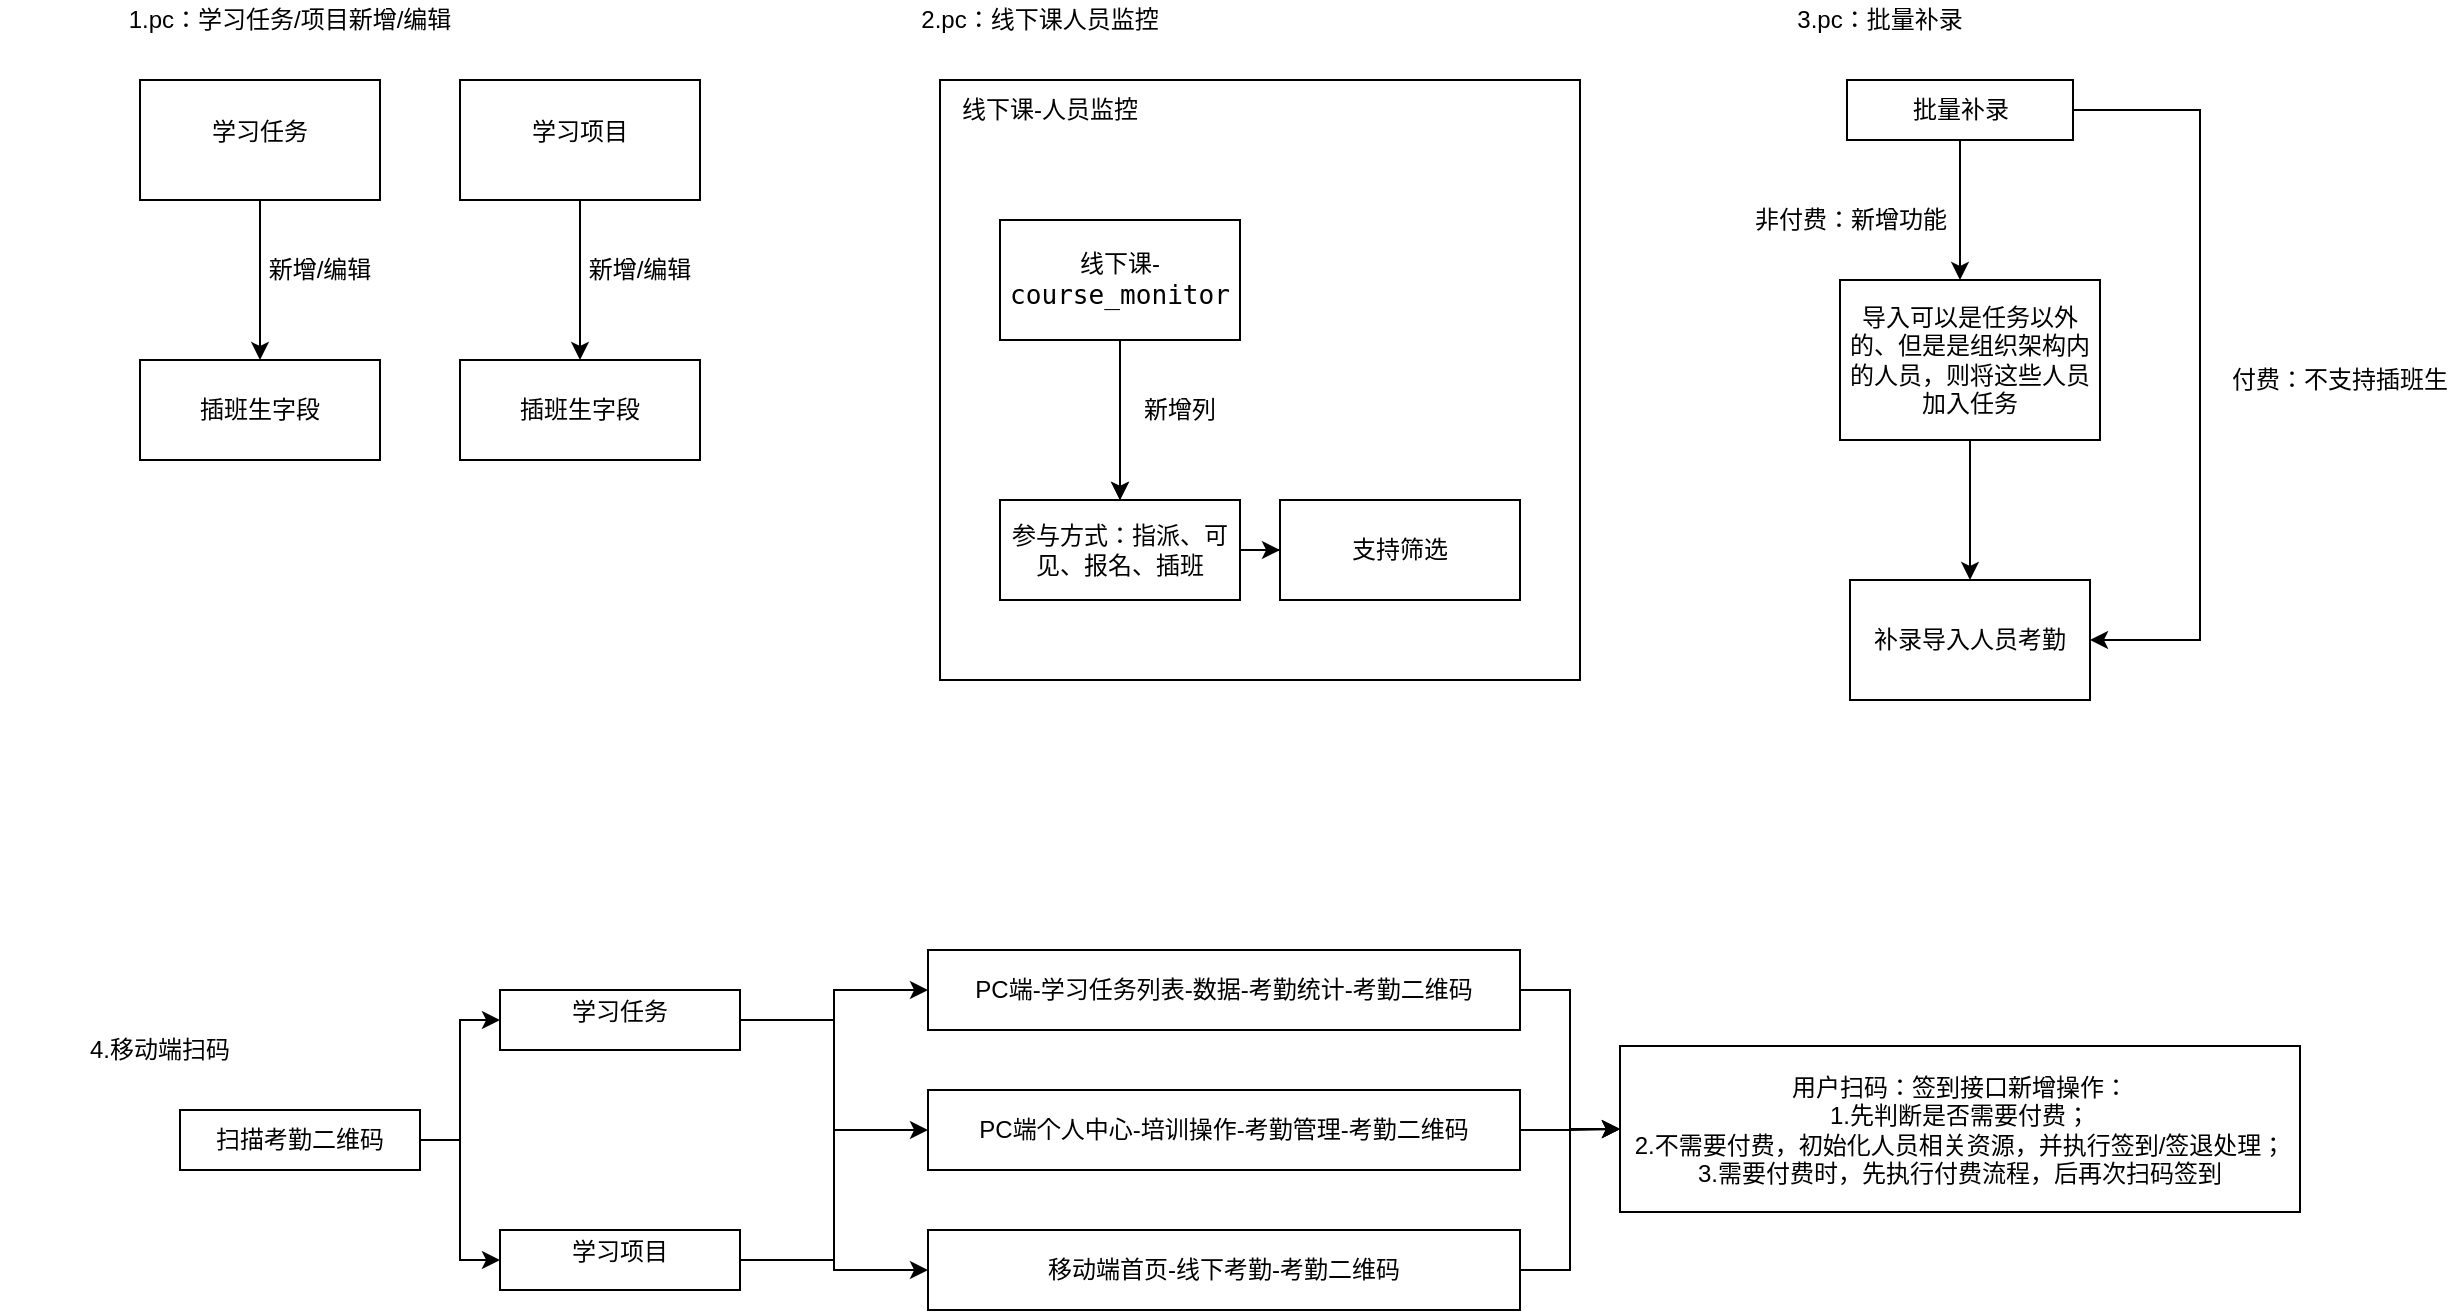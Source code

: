 <mxfile version="15.7.0" type="github">
  <diagram id="QQz61ZircIYbnm9vTsVw" name="第 1 页">
    <mxGraphModel dx="2489" dy="762" grid="1" gridSize="10" guides="1" tooltips="1" connect="1" arrows="1" fold="1" page="1" pageScale="1" pageWidth="827" pageHeight="1169" math="0" shadow="0">
      <root>
        <mxCell id="0" />
        <mxCell id="1" parent="0" />
        <mxCell id="unKhJV9gm8ckkjL5pCyX-3" style="edgeStyle=orthogonalEdgeStyle;rounded=0;orthogonalLoop=1;jettySize=auto;html=1;" edge="1" parent="1" source="unKhJV9gm8ckkjL5pCyX-1">
          <mxGeometry relative="1" as="geometry">
            <mxPoint x="-10" y="200" as="targetPoint" />
          </mxGeometry>
        </mxCell>
        <mxCell id="unKhJV9gm8ckkjL5pCyX-1" value="&lt;div class=&quot;lake-content&quot;&gt;&lt;p id=&quot;ud83db1a8&quot; class=&quot;ne-p&quot; style=&quot;margin: 0 ; padding: 0 ; min-height: 24px&quot;&gt;&lt;span class=&quot;ne-text&quot;&gt;学习任务&lt;/span&gt;&lt;/p&gt;&lt;/div&gt;" style="rounded=0;whiteSpace=wrap;html=1;" vertex="1" parent="1">
          <mxGeometry x="-70" y="60" width="120" height="60" as="geometry" />
        </mxCell>
        <mxCell id="unKhJV9gm8ckkjL5pCyX-8" style="edgeStyle=orthogonalEdgeStyle;rounded=0;orthogonalLoop=1;jettySize=auto;html=1;entryX=0.5;entryY=0;entryDx=0;entryDy=0;" edge="1" parent="1" source="unKhJV9gm8ckkjL5pCyX-2" target="unKhJV9gm8ckkjL5pCyX-6">
          <mxGeometry relative="1" as="geometry" />
        </mxCell>
        <mxCell id="unKhJV9gm8ckkjL5pCyX-2" value="&lt;div class=&quot;lake-content&quot;&gt;&lt;p id=&quot;ud83db1a8&quot; class=&quot;ne-p&quot; style=&quot;margin: 0 ; padding: 0 ; min-height: 24px&quot;&gt;&lt;span class=&quot;ne-text&quot;&gt;学习项目&lt;/span&gt;&lt;/p&gt;&lt;/div&gt;" style="rounded=0;whiteSpace=wrap;html=1;" vertex="1" parent="1">
          <mxGeometry x="90" y="60" width="120" height="60" as="geometry" />
        </mxCell>
        <mxCell id="unKhJV9gm8ckkjL5pCyX-4" value="&lt;div class=&quot;lake-content&quot;&gt;&lt;span class=&quot;ne-text&quot;&gt;插班生字段&lt;/span&gt;&lt;/div&gt;" style="rounded=0;whiteSpace=wrap;html=1;" vertex="1" parent="1">
          <mxGeometry x="-70" y="200" width="120" height="50" as="geometry" />
        </mxCell>
        <mxCell id="unKhJV9gm8ckkjL5pCyX-5" value="新增/编辑" style="text;html=1;strokeColor=none;fillColor=none;align=center;verticalAlign=middle;whiteSpace=wrap;rounded=0;" vertex="1" parent="1">
          <mxGeometry x="-10" y="140" width="60" height="30" as="geometry" />
        </mxCell>
        <mxCell id="unKhJV9gm8ckkjL5pCyX-6" value="&lt;div class=&quot;lake-content&quot;&gt;&lt;span class=&quot;ne-text&quot;&gt;插班生字段&lt;/span&gt;&lt;/div&gt;" style="rounded=0;whiteSpace=wrap;html=1;" vertex="1" parent="1">
          <mxGeometry x="90" y="200" width="120" height="50" as="geometry" />
        </mxCell>
        <mxCell id="unKhJV9gm8ckkjL5pCyX-7" value="新增/编辑" style="text;html=1;strokeColor=none;fillColor=none;align=center;verticalAlign=middle;whiteSpace=wrap;rounded=0;" vertex="1" parent="1">
          <mxGeometry x="150" y="140" width="60" height="30" as="geometry" />
        </mxCell>
        <mxCell id="unKhJV9gm8ckkjL5pCyX-20" value="" style="rounded=0;whiteSpace=wrap;html=1;labelBackgroundColor=#FFFFFF;fontColor=#000000;" vertex="1" parent="1">
          <mxGeometry x="330" y="60" width="320" height="300" as="geometry" />
        </mxCell>
        <mxCell id="unKhJV9gm8ckkjL5pCyX-17" value="线下课-&lt;span style=&quot;font-family: &amp;#34;jetbrains mono&amp;#34; , monospace ; font-size: 9.8pt ; background-color: rgb(255 , 255 , 255)&quot;&gt;course_monitor&lt;/span&gt;" style="rounded=0;whiteSpace=wrap;html=1;" vertex="1" parent="1">
          <mxGeometry x="360" y="130" width="120" height="60" as="geometry" />
        </mxCell>
        <mxCell id="unKhJV9gm8ckkjL5pCyX-18" style="edgeStyle=orthogonalEdgeStyle;rounded=0;orthogonalLoop=1;jettySize=auto;html=1;fontColor=#000000;" edge="1" parent="1" source="unKhJV9gm8ckkjL5pCyX-17">
          <mxGeometry relative="1" as="geometry">
            <mxPoint x="420" y="270" as="targetPoint" />
          </mxGeometry>
        </mxCell>
        <mxCell id="unKhJV9gm8ckkjL5pCyX-27" style="edgeStyle=orthogonalEdgeStyle;rounded=0;orthogonalLoop=1;jettySize=auto;html=1;fontColor=#000000;" edge="1" parent="1" source="unKhJV9gm8ckkjL5pCyX-19" target="unKhJV9gm8ckkjL5pCyX-26">
          <mxGeometry relative="1" as="geometry" />
        </mxCell>
        <mxCell id="unKhJV9gm8ckkjL5pCyX-19" value="&lt;div class=&quot;lake-content&quot;&gt;&lt;span&gt;参与方式&lt;/span&gt;：&lt;span&gt;指派、可见、报名、插班&lt;/span&gt;&lt;/div&gt;" style="rounded=0;whiteSpace=wrap;html=1;" vertex="1" parent="1">
          <mxGeometry x="360" y="270" width="120" height="50" as="geometry" />
        </mxCell>
        <mxCell id="unKhJV9gm8ckkjL5pCyX-21" value="线下课-人员监控" style="text;html=1;strokeColor=none;fillColor=none;align=center;verticalAlign=middle;whiteSpace=wrap;rounded=0;labelBackgroundColor=#FFFFFF;fontColor=#000000;" vertex="1" parent="1">
          <mxGeometry x="330" y="60" width="110" height="30" as="geometry" />
        </mxCell>
        <mxCell id="unKhJV9gm8ckkjL5pCyX-22" value="线下课-&lt;span style=&quot;font-family: &amp;#34;jetbrains mono&amp;#34; , monospace ; font-size: 9.8pt ; background-color: rgb(255 , 255 , 255)&quot;&gt;course_monitor&lt;/span&gt;" style="rounded=0;whiteSpace=wrap;html=1;" vertex="1" parent="1">
          <mxGeometry x="360" y="130" width="120" height="60" as="geometry" />
        </mxCell>
        <mxCell id="unKhJV9gm8ckkjL5pCyX-23" style="edgeStyle=orthogonalEdgeStyle;rounded=0;orthogonalLoop=1;jettySize=auto;html=1;fontColor=#000000;" edge="1" source="unKhJV9gm8ckkjL5pCyX-22" parent="1">
          <mxGeometry relative="1" as="geometry">
            <mxPoint x="420" y="270" as="targetPoint" />
          </mxGeometry>
        </mxCell>
        <mxCell id="unKhJV9gm8ckkjL5pCyX-26" value="&lt;div class=&quot;lake-content&quot;&gt;支持筛选&lt;/div&gt;" style="rounded=0;whiteSpace=wrap;html=1;" vertex="1" parent="1">
          <mxGeometry x="500" y="270" width="120" height="50" as="geometry" />
        </mxCell>
        <mxCell id="unKhJV9gm8ckkjL5pCyX-48" style="edgeStyle=orthogonalEdgeStyle;rounded=0;orthogonalLoop=1;jettySize=auto;html=1;entryX=0;entryY=0.5;entryDx=0;entryDy=0;fontColor=#000000;" edge="1" parent="1" source="unKhJV9gm8ckkjL5pCyX-50" target="unKhJV9gm8ckkjL5pCyX-52">
          <mxGeometry relative="1" as="geometry" />
        </mxCell>
        <mxCell id="unKhJV9gm8ckkjL5pCyX-49" style="edgeStyle=orthogonalEdgeStyle;rounded=0;orthogonalLoop=1;jettySize=auto;html=1;entryX=0;entryY=0.5;entryDx=0;entryDy=0;fontColor=#000000;" edge="1" parent="1" source="unKhJV9gm8ckkjL5pCyX-50" target="unKhJV9gm8ckkjL5pCyX-54">
          <mxGeometry relative="1" as="geometry" />
        </mxCell>
        <mxCell id="unKhJV9gm8ckkjL5pCyX-50" value="&lt;div class=&quot;lake-content&quot;&gt;&lt;span class=&quot;ne-text&quot;&gt;扫描考勤二维码&lt;/span&gt;&lt;/div&gt;" style="rounded=0;whiteSpace=wrap;html=1;labelBackgroundColor=#FFFFFF;fontColor=#000000;" vertex="1" parent="1">
          <mxGeometry x="-50" y="575" width="120" height="30" as="geometry" />
        </mxCell>
        <mxCell id="unKhJV9gm8ckkjL5pCyX-51" style="edgeStyle=orthogonalEdgeStyle;rounded=0;orthogonalLoop=1;jettySize=auto;html=1;entryX=0;entryY=0.5;entryDx=0;entryDy=0;fontColor=#000000;" edge="1" parent="1" source="unKhJV9gm8ckkjL5pCyX-52" target="unKhJV9gm8ckkjL5pCyX-58">
          <mxGeometry relative="1" as="geometry" />
        </mxCell>
        <mxCell id="unKhJV9gm8ckkjL5pCyX-68" style="edgeStyle=orthogonalEdgeStyle;rounded=0;orthogonalLoop=1;jettySize=auto;html=1;entryX=0;entryY=0.5;entryDx=0;entryDy=0;fontColor=#000000;" edge="1" parent="1" source="unKhJV9gm8ckkjL5pCyX-52" target="unKhJV9gm8ckkjL5pCyX-66">
          <mxGeometry relative="1" as="geometry" />
        </mxCell>
        <mxCell id="unKhJV9gm8ckkjL5pCyX-52" value="&lt;div class=&quot;lake-content&quot;&gt;&lt;p id=&quot;u7b562a75&quot; class=&quot;ne-p&quot; style=&quot;margin: 0 ; padding: 0 ; min-height: 24px&quot;&gt;&lt;span class=&quot;ne-text&quot;&gt;学习任务&lt;/span&gt;&lt;/p&gt;&lt;/div&gt;" style="rounded=0;whiteSpace=wrap;html=1;labelBackgroundColor=#FFFFFF;fontColor=#000000;" vertex="1" parent="1">
          <mxGeometry x="110" y="515" width="120" height="30" as="geometry" />
        </mxCell>
        <mxCell id="unKhJV9gm8ckkjL5pCyX-73" style="edgeStyle=orthogonalEdgeStyle;rounded=0;orthogonalLoop=1;jettySize=auto;html=1;entryX=0;entryY=0.5;entryDx=0;entryDy=0;fontColor=#000000;" edge="1" parent="1" source="unKhJV9gm8ckkjL5pCyX-54" target="unKhJV9gm8ckkjL5pCyX-65">
          <mxGeometry relative="1" as="geometry" />
        </mxCell>
        <mxCell id="unKhJV9gm8ckkjL5pCyX-54" value="&lt;div class=&quot;lake-content&quot;&gt;&lt;p id=&quot;u7b562a75&quot; class=&quot;ne-p&quot; style=&quot;margin: 0 ; padding: 0 ; min-height: 24px&quot;&gt;&lt;span class=&quot;ne-text&quot;&gt;学习项目&lt;/span&gt;&lt;/p&gt;&lt;/div&gt;" style="rounded=0;whiteSpace=wrap;html=1;labelBackgroundColor=#FFFFFF;fontColor=#000000;" vertex="1" parent="1">
          <mxGeometry x="110" y="635" width="120" height="30" as="geometry" />
        </mxCell>
        <mxCell id="unKhJV9gm8ckkjL5pCyX-70" style="edgeStyle=orthogonalEdgeStyle;rounded=0;orthogonalLoop=1;jettySize=auto;html=1;entryX=0;entryY=0.5;entryDx=0;entryDy=0;fontColor=#000000;" edge="1" parent="1" source="unKhJV9gm8ckkjL5pCyX-58" target="unKhJV9gm8ckkjL5pCyX-69">
          <mxGeometry relative="1" as="geometry" />
        </mxCell>
        <mxCell id="unKhJV9gm8ckkjL5pCyX-58" value="&lt;span&gt;PC端-学习任务列表-数据-考勤统计-考勤二维码&lt;/span&gt;" style="rounded=0;whiteSpace=wrap;html=1;labelBackgroundColor=#FFFFFF;fontColor=#000000;" vertex="1" parent="1">
          <mxGeometry x="324" y="495" width="296" height="40" as="geometry" />
        </mxCell>
        <mxCell id="unKhJV9gm8ckkjL5pCyX-71" style="edgeStyle=orthogonalEdgeStyle;rounded=0;orthogonalLoop=1;jettySize=auto;html=1;entryX=0;entryY=0.5;entryDx=0;entryDy=0;fontColor=#000000;" edge="1" parent="1" source="unKhJV9gm8ckkjL5pCyX-65" target="unKhJV9gm8ckkjL5pCyX-69">
          <mxGeometry relative="1" as="geometry" />
        </mxCell>
        <mxCell id="unKhJV9gm8ckkjL5pCyX-65" value="&lt;div class=&quot;lake-content&quot;&gt;&lt;span class=&quot;ne-text&quot;&gt;PC端个人中心-培训操作-考勤管理-考勤二维码&lt;/span&gt;&lt;/div&gt;" style="rounded=0;whiteSpace=wrap;html=1;labelBackgroundColor=#FFFFFF;fontColor=#000000;" vertex="1" parent="1">
          <mxGeometry x="324" y="565" width="296" height="40" as="geometry" />
        </mxCell>
        <mxCell id="unKhJV9gm8ckkjL5pCyX-72" style="edgeStyle=orthogonalEdgeStyle;rounded=0;orthogonalLoop=1;jettySize=auto;html=1;entryX=0;entryY=0.5;entryDx=0;entryDy=0;fontColor=#000000;" edge="1" parent="1" source="unKhJV9gm8ckkjL5pCyX-66" target="unKhJV9gm8ckkjL5pCyX-69">
          <mxGeometry relative="1" as="geometry" />
        </mxCell>
        <mxCell id="unKhJV9gm8ckkjL5pCyX-66" value="&lt;div class=&quot;lake-content&quot;&gt;&lt;span class=&quot;ne-text&quot;&gt;移动端首页-线下考勤-考勤二维码&lt;/span&gt;&lt;/div&gt;" style="rounded=0;whiteSpace=wrap;html=1;labelBackgroundColor=#FFFFFF;fontColor=#000000;" vertex="1" parent="1">
          <mxGeometry x="324" y="635" width="296" height="40" as="geometry" />
        </mxCell>
        <mxCell id="unKhJV9gm8ckkjL5pCyX-69" value="&lt;div class=&quot;lake-content&quot;&gt;&lt;p id=&quot;u7b562a75&quot; class=&quot;ne-p&quot; style=&quot;margin: 0 ; padding: 0 ; min-height: 24px&quot;&gt;&lt;span class=&quot;ne-text&quot;&gt;用户扫码：签到接口新增操作：&lt;br&gt;1.先判断是否&lt;/span&gt;需要付费；&lt;br&gt;2.不需要付费，初始化人员相关资源，并执行签到/签退处理；&lt;br&gt;3.需要付费时，先执行付费流程，后再次扫码签到&lt;/p&gt;&lt;/div&gt;" style="rounded=0;whiteSpace=wrap;html=1;labelBackgroundColor=#FFFFFF;fontColor=#000000;" vertex="1" parent="1">
          <mxGeometry x="670" y="543" width="340" height="83" as="geometry" />
        </mxCell>
        <mxCell id="unKhJV9gm8ckkjL5pCyX-75" value="1.pc：学习任务/项目新增/编辑" style="text;html=1;strokeColor=none;fillColor=none;align=center;verticalAlign=middle;whiteSpace=wrap;rounded=0;labelBackgroundColor=#FFFFFF;fontColor=#000000;" vertex="1" parent="1">
          <mxGeometry x="-80" y="20" width="170" height="20" as="geometry" />
        </mxCell>
        <mxCell id="unKhJV9gm8ckkjL5pCyX-76" value="2.pc：线下课人员监控" style="text;html=1;strokeColor=none;fillColor=none;align=center;verticalAlign=middle;whiteSpace=wrap;rounded=0;labelBackgroundColor=#FFFFFF;fontColor=#000000;" vertex="1" parent="1">
          <mxGeometry x="300" y="20" width="160" height="20" as="geometry" />
        </mxCell>
        <mxCell id="unKhJV9gm8ckkjL5pCyX-77" value="4.移动端扫码" style="text;html=1;strokeColor=none;fillColor=none;align=center;verticalAlign=middle;whiteSpace=wrap;rounded=0;labelBackgroundColor=#FFFFFF;fontColor=#000000;" vertex="1" parent="1">
          <mxGeometry x="-140" y="535" width="160" height="20" as="geometry" />
        </mxCell>
        <mxCell id="unKhJV9gm8ckkjL5pCyX-79" value="新增列" style="text;html=1;strokeColor=none;fillColor=none;align=center;verticalAlign=middle;whiteSpace=wrap;rounded=0;labelBackgroundColor=#FFFFFF;fontColor=#000000;" vertex="1" parent="1">
          <mxGeometry x="420" y="210" width="60" height="30" as="geometry" />
        </mxCell>
        <mxCell id="unKhJV9gm8ckkjL5pCyX-84" value="3.pc：批量补录" style="text;html=1;strokeColor=none;fillColor=none;align=center;verticalAlign=middle;whiteSpace=wrap;rounded=0;labelBackgroundColor=#FFFFFF;fontColor=#000000;" vertex="1" parent="1">
          <mxGeometry x="720" y="20" width="160" height="20" as="geometry" />
        </mxCell>
        <mxCell id="unKhJV9gm8ckkjL5pCyX-86" style="edgeStyle=orthogonalEdgeStyle;rounded=0;orthogonalLoop=1;jettySize=auto;html=1;fontColor=#000000;" edge="1" parent="1" source="unKhJV9gm8ckkjL5pCyX-85">
          <mxGeometry relative="1" as="geometry">
            <mxPoint x="840" y="160" as="targetPoint" />
          </mxGeometry>
        </mxCell>
        <mxCell id="unKhJV9gm8ckkjL5pCyX-91" style="edgeStyle=orthogonalEdgeStyle;rounded=0;orthogonalLoop=1;jettySize=auto;html=1;entryX=1;entryY=0.5;entryDx=0;entryDy=0;fontColor=#000000;" edge="1" parent="1" source="unKhJV9gm8ckkjL5pCyX-85" target="unKhJV9gm8ckkjL5pCyX-90">
          <mxGeometry relative="1" as="geometry">
            <Array as="points">
              <mxPoint x="960" y="75" />
              <mxPoint x="960" y="340" />
            </Array>
          </mxGeometry>
        </mxCell>
        <mxCell id="unKhJV9gm8ckkjL5pCyX-85" value="批量补录" style="rounded=0;whiteSpace=wrap;html=1;labelBackgroundColor=#FFFFFF;fontColor=#000000;" vertex="1" parent="1">
          <mxGeometry x="783.5" y="60" width="113" height="30" as="geometry" />
        </mxCell>
        <mxCell id="unKhJV9gm8ckkjL5pCyX-89" style="edgeStyle=orthogonalEdgeStyle;rounded=0;orthogonalLoop=1;jettySize=auto;html=1;fontColor=#000000;" edge="1" parent="1" source="unKhJV9gm8ckkjL5pCyX-87">
          <mxGeometry relative="1" as="geometry">
            <mxPoint x="845" y="310" as="targetPoint" />
          </mxGeometry>
        </mxCell>
        <mxCell id="unKhJV9gm8ckkjL5pCyX-87" value="导入可以是任务以外的、但是是组织架构内的人员，则将这些人员加入任务" style="rounded=0;whiteSpace=wrap;html=1;labelBackgroundColor=#FFFFFF;fontColor=#000000;" vertex="1" parent="1">
          <mxGeometry x="780" y="160" width="130" height="80" as="geometry" />
        </mxCell>
        <mxCell id="unKhJV9gm8ckkjL5pCyX-88" value="非付费：新增功能" style="text;html=1;strokeColor=none;fillColor=none;align=center;verticalAlign=middle;whiteSpace=wrap;rounded=0;labelBackgroundColor=#FFFFFF;fontColor=#000000;" vertex="1" parent="1">
          <mxGeometry x="734" y="120" width="103" height="20" as="geometry" />
        </mxCell>
        <mxCell id="unKhJV9gm8ckkjL5pCyX-90" value="补录导入人员考勤" style="rounded=0;whiteSpace=wrap;html=1;labelBackgroundColor=#FFFFFF;fontColor=#000000;" vertex="1" parent="1">
          <mxGeometry x="785" y="310" width="120" height="60" as="geometry" />
        </mxCell>
        <mxCell id="unKhJV9gm8ckkjL5pCyX-92" value="付费：不支持插班生" style="text;html=1;strokeColor=none;fillColor=none;align=center;verticalAlign=middle;whiteSpace=wrap;rounded=0;labelBackgroundColor=#FFFFFF;fontColor=#000000;" vertex="1" parent="1">
          <mxGeometry x="970" y="200" width="120" height="20" as="geometry" />
        </mxCell>
      </root>
    </mxGraphModel>
  </diagram>
</mxfile>
